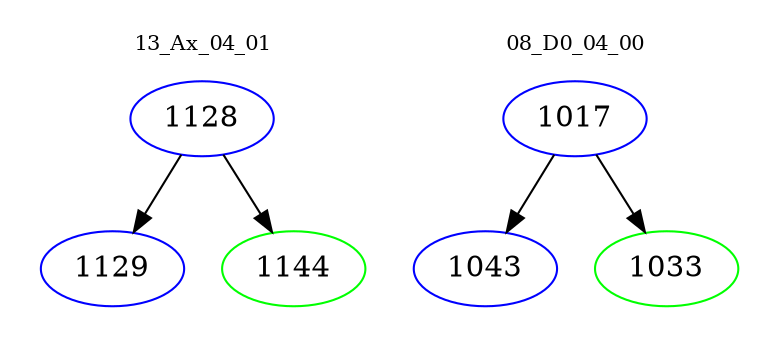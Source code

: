 digraph{
subgraph cluster_0 {
color = white
label = "13_Ax_04_01";
fontsize=10;
T0_1128 [label="1128", color="blue"]
T0_1128 -> T0_1129 [color="black"]
T0_1129 [label="1129", color="blue"]
T0_1128 -> T0_1144 [color="black"]
T0_1144 [label="1144", color="green"]
}
subgraph cluster_1 {
color = white
label = "08_D0_04_00";
fontsize=10;
T1_1017 [label="1017", color="blue"]
T1_1017 -> T1_1043 [color="black"]
T1_1043 [label="1043", color="blue"]
T1_1017 -> T1_1033 [color="black"]
T1_1033 [label="1033", color="green"]
}
}
